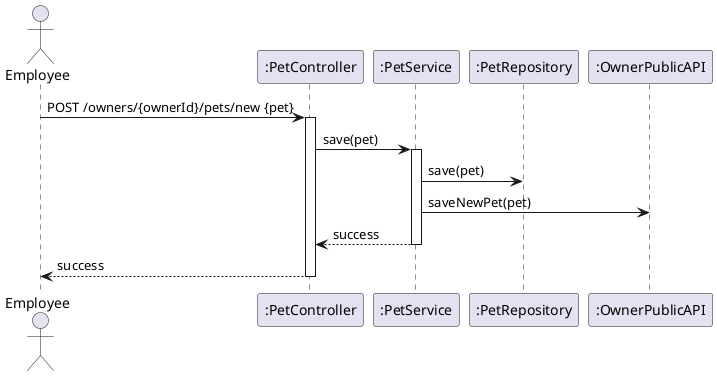@startuml

actor Employee
participant ":PetController" as Controller
participant ":PetService" as Service
participant ":PetRepository" as Repository
participant ":OwnerPublicAPI" as OwnerPublicAPI


Employee -> Controller: POST /owners/{ownerId}/pets/new {pet}
activate Controller
Controller -> Service: save(pet)
activate Service
Service -> Repository: save(pet)
Service -> OwnerPublicAPI: saveNewPet(pet)
Service --> Controller: success
deactivate Service
Controller --> Employee: success
deactivate Controller


@enduml
